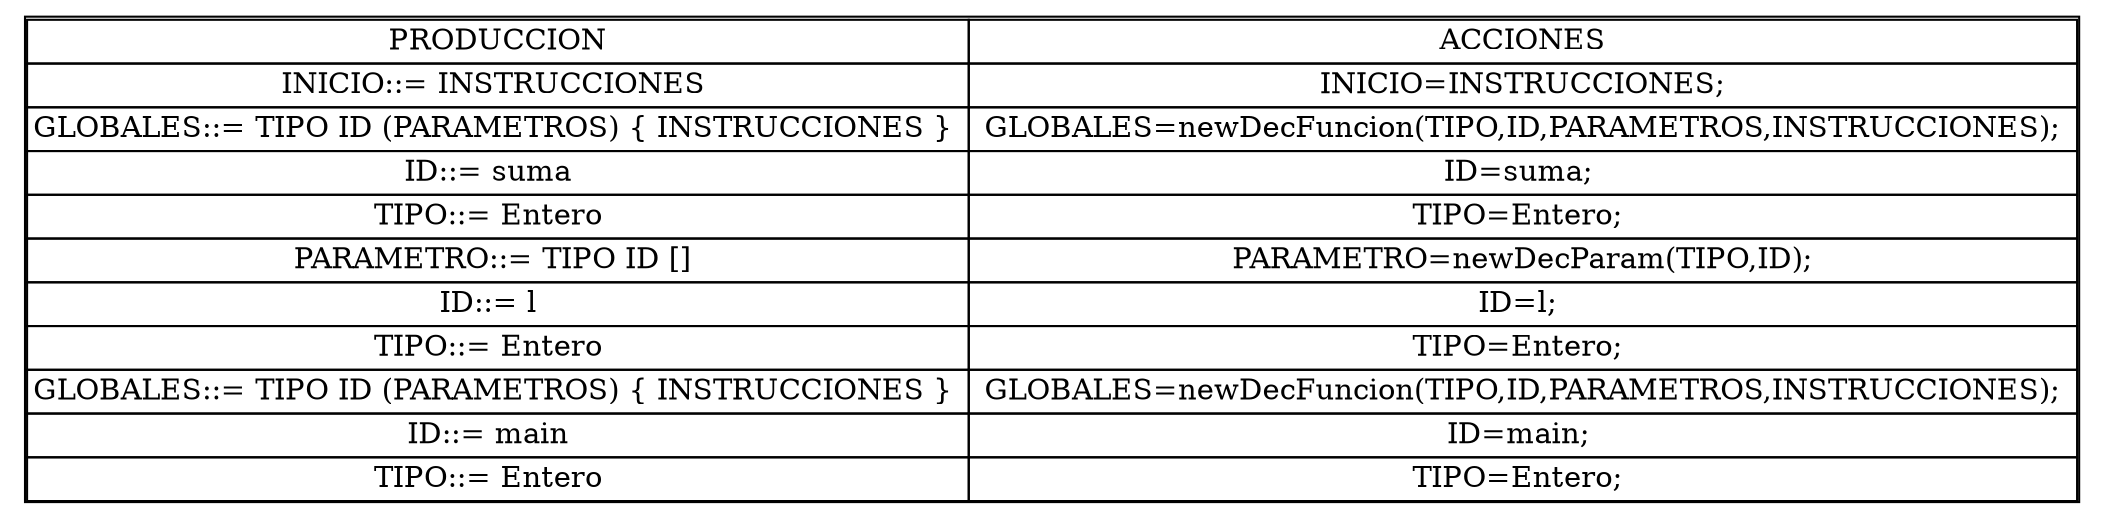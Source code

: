 digraph {
node0 [    shape=plaintext
    label=<

      <table cellspacing='0'>
      <tr><td>PRODUCCION</td><td>ACCIONES</td></tr>
<tr><td>INICIO::= INSTRUCCIONES </td><td> INICIO=INSTRUCCIONES; </td></tr>
<tr><td>GLOBALES::= TIPO ID (PARAMETROS) { INSTRUCCIONES } </td><td> GLOBALES=newDecFuncion(TIPO,ID,PARAMETROS,INSTRUCCIONES); </td></tr>
<tr><td>ID::= suma  </td><td> ID=suma;  </td></tr>
<tr><td>TIPO::= Entero  </td><td> TIPO=Entero;  </td></tr><tr><td>PARAMETRO::= TIPO ID [] </td><td> PARAMETRO=newDecParam(TIPO,ID); </td></tr>
<tr><td>ID::= l  </td><td> ID=l;  </td></tr>
<tr><td>TIPO::= Entero  </td><td> TIPO=Entero;  </td></tr>
<tr><td>GLOBALES::= TIPO ID (PARAMETROS) { INSTRUCCIONES } </td><td> GLOBALES=newDecFuncion(TIPO,ID,PARAMETROS,INSTRUCCIONES); </td></tr>
<tr><td>ID::= main  </td><td> ID=main;  </td></tr>
<tr><td>TIPO::= Entero  </td><td> TIPO=Entero;  </td></tr>
    </table>
>];}